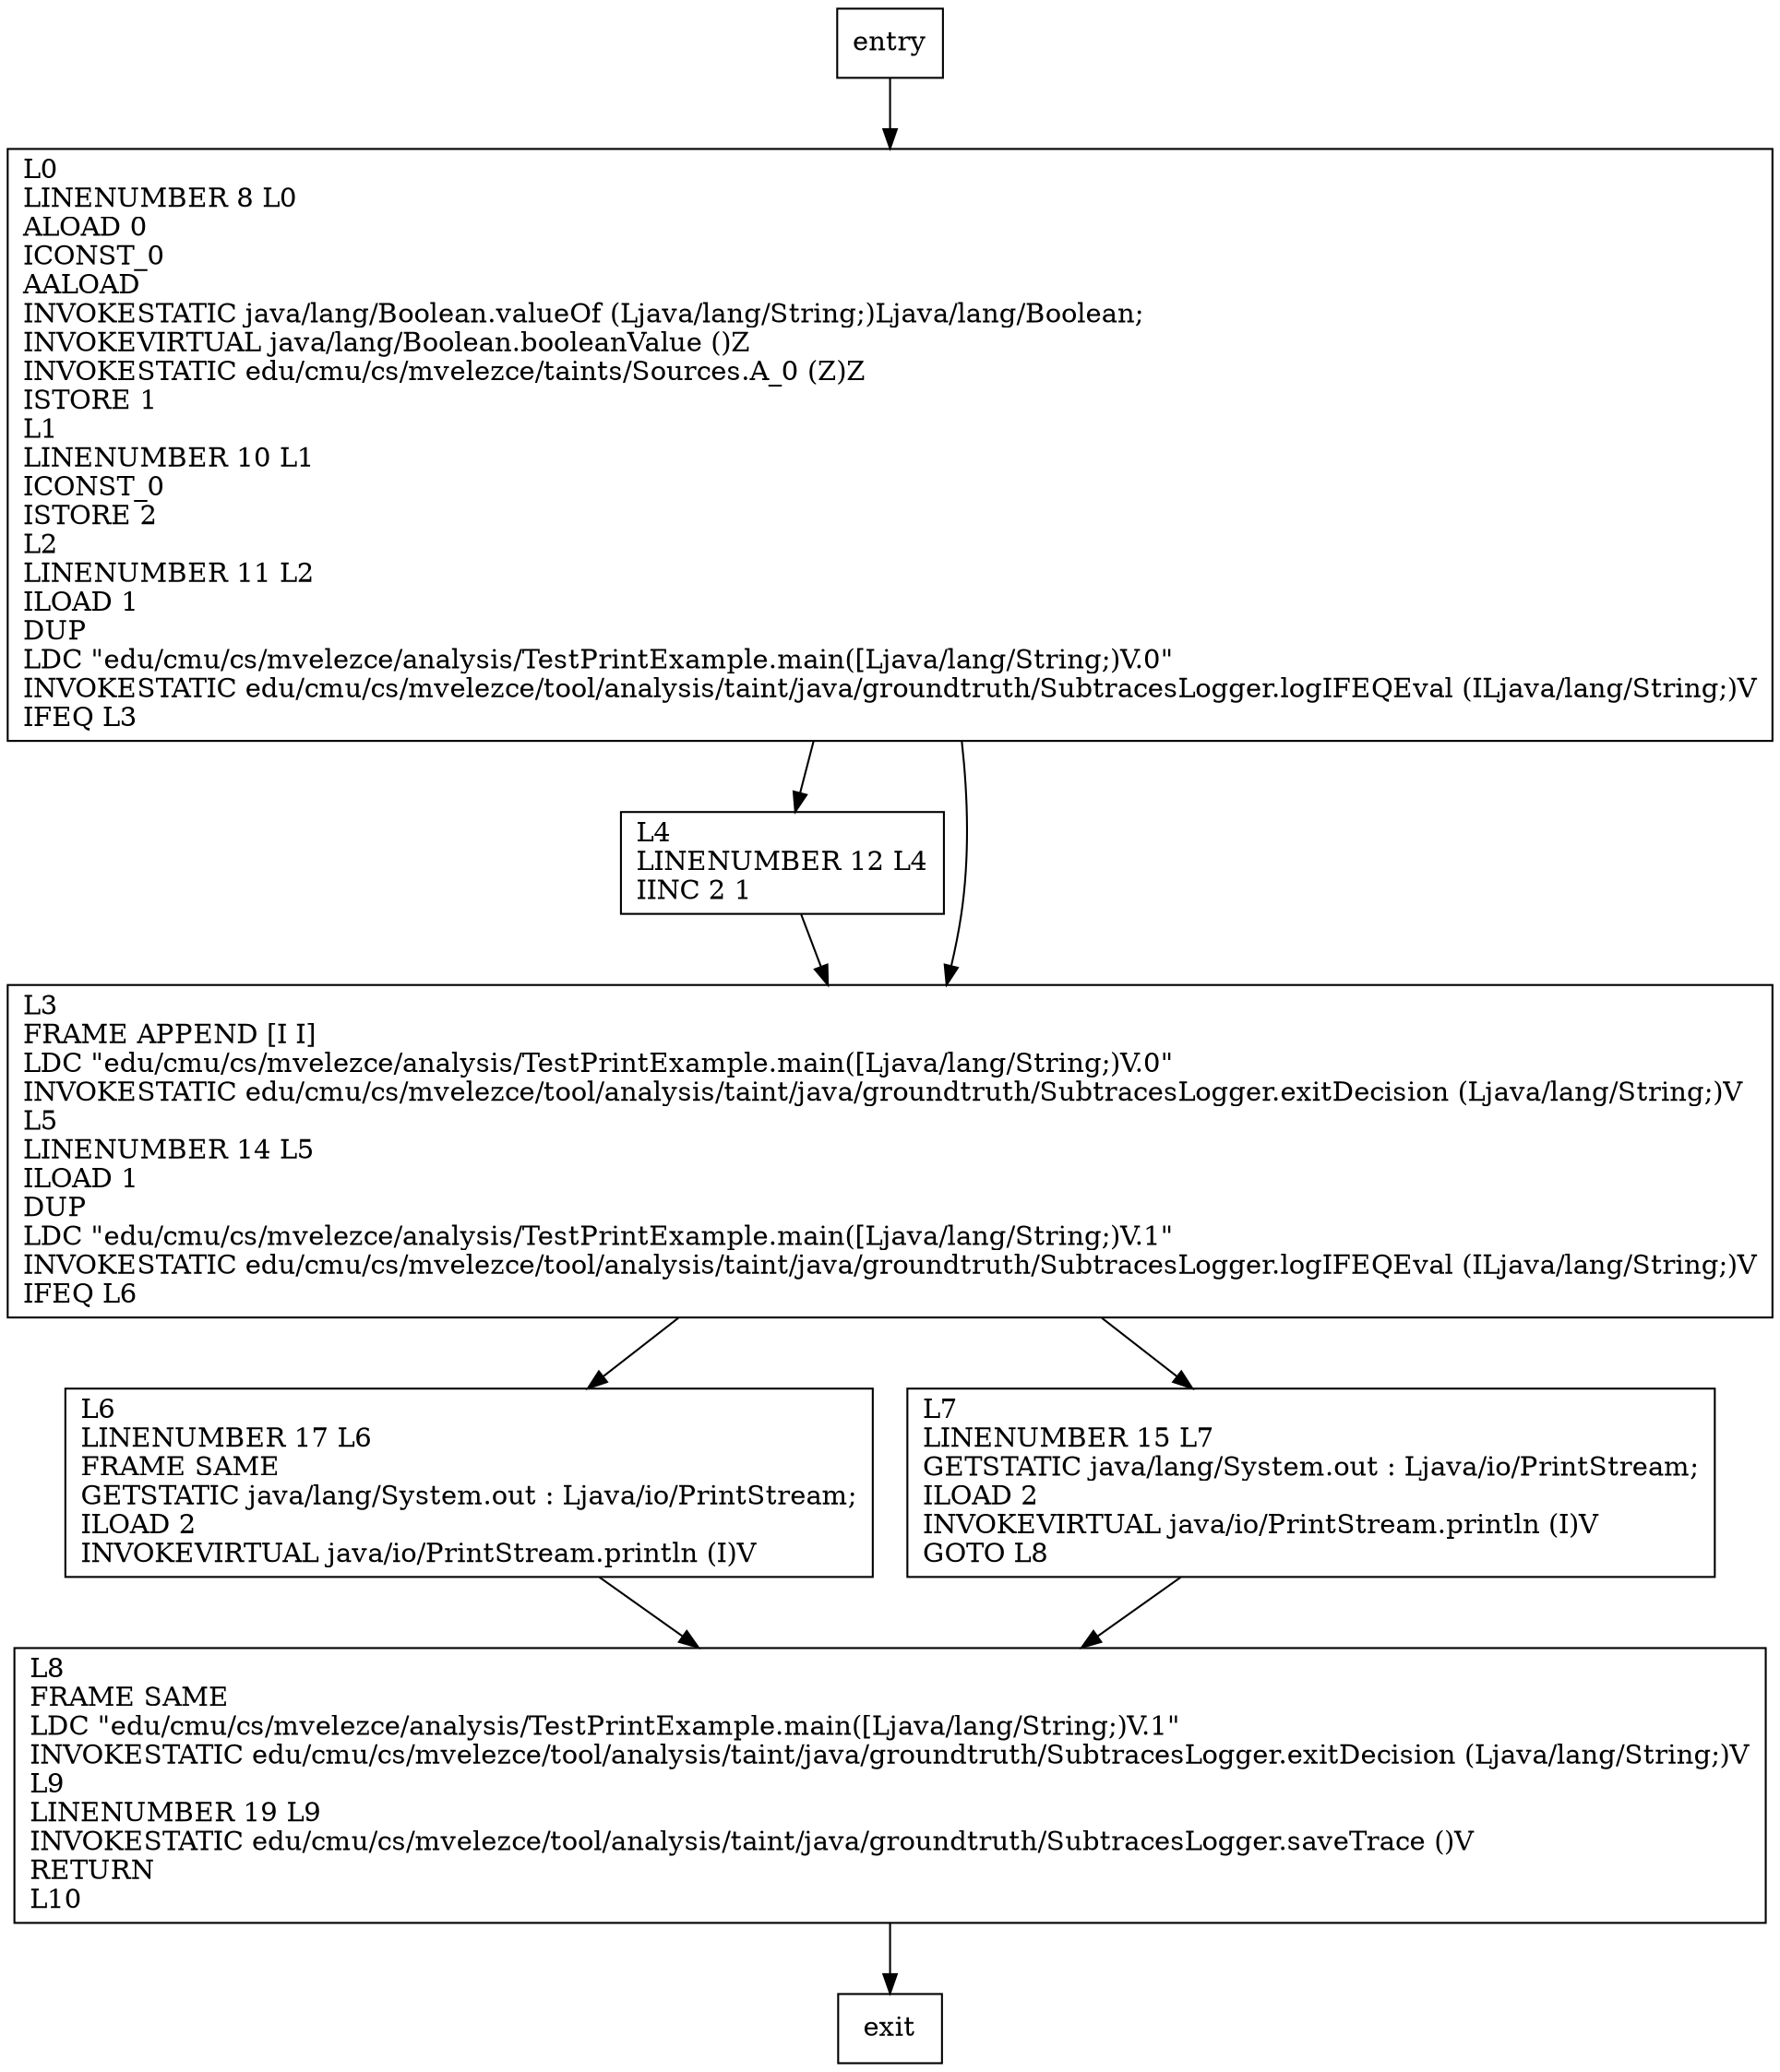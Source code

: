 digraph main {
node [shape=record];
978218406 [label="L8\lFRAME SAME\lLDC \"edu/cmu/cs/mvelezce/analysis/TestPrintExample.main([Ljava/lang/String;)V.1\"\lINVOKESTATIC edu/cmu/cs/mvelezce/tool/analysis/taint/java/groundtruth/SubtracesLogger.exitDecision (Ljava/lang/String;)V\lL9\lLINENUMBER 19 L9\lINVOKESTATIC edu/cmu/cs/mvelezce/tool/analysis/taint/java/groundtruth/SubtracesLogger.saveTrace ()V\lRETURN\lL10\l"];
1341370263 [label="L6\lLINENUMBER 17 L6\lFRAME SAME\lGETSTATIC java/lang/System.out : Ljava/io/PrintStream;\lILOAD 2\lINVOKEVIRTUAL java/io/PrintStream.println (I)V\l"];
1527270476 [label="L0\lLINENUMBER 8 L0\lALOAD 0\lICONST_0\lAALOAD\lINVOKESTATIC java/lang/Boolean.valueOf (Ljava/lang/String;)Ljava/lang/Boolean;\lINVOKEVIRTUAL java/lang/Boolean.booleanValue ()Z\lINVOKESTATIC edu/cmu/cs/mvelezce/taints/Sources.A_0 (Z)Z\lISTORE 1\lL1\lLINENUMBER 10 L1\lICONST_0\lISTORE 2\lL2\lLINENUMBER 11 L2\lILOAD 1\lDUP\lLDC \"edu/cmu/cs/mvelezce/analysis/TestPrintExample.main([Ljava/lang/String;)V.0\"\lINVOKESTATIC edu/cmu/cs/mvelezce/tool/analysis/taint/java/groundtruth/SubtracesLogger.logIFEQEval (ILjava/lang/String;)V\lIFEQ L3\l"];
722007386 [label="L4\lLINENUMBER 12 L4\lIINC 2 1\l"];
1451290633 [label="L7\lLINENUMBER 15 L7\lGETSTATIC java/lang/System.out : Ljava/io/PrintStream;\lILOAD 2\lINVOKEVIRTUAL java/io/PrintStream.println (I)V\lGOTO L8\l"];
1739971136 [label="L3\lFRAME APPEND [I I]\lLDC \"edu/cmu/cs/mvelezce/analysis/TestPrintExample.main([Ljava/lang/String;)V.0\"\lINVOKESTATIC edu/cmu/cs/mvelezce/tool/analysis/taint/java/groundtruth/SubtracesLogger.exitDecision (Ljava/lang/String;)V\lL5\lLINENUMBER 14 L5\lILOAD 1\lDUP\lLDC \"edu/cmu/cs/mvelezce/analysis/TestPrintExample.main([Ljava/lang/String;)V.1\"\lINVOKESTATIC edu/cmu/cs/mvelezce/tool/analysis/taint/java/groundtruth/SubtracesLogger.logIFEQEval (ILjava/lang/String;)V\lIFEQ L6\l"];
entry;
exit;
entry -> 1527270476;
978218406 -> exit;
1341370263 -> 978218406;
1527270476 -> 722007386;
1527270476 -> 1739971136;
722007386 -> 1739971136;
1451290633 -> 978218406;
1739971136 -> 1341370263;
1739971136 -> 1451290633;
}
